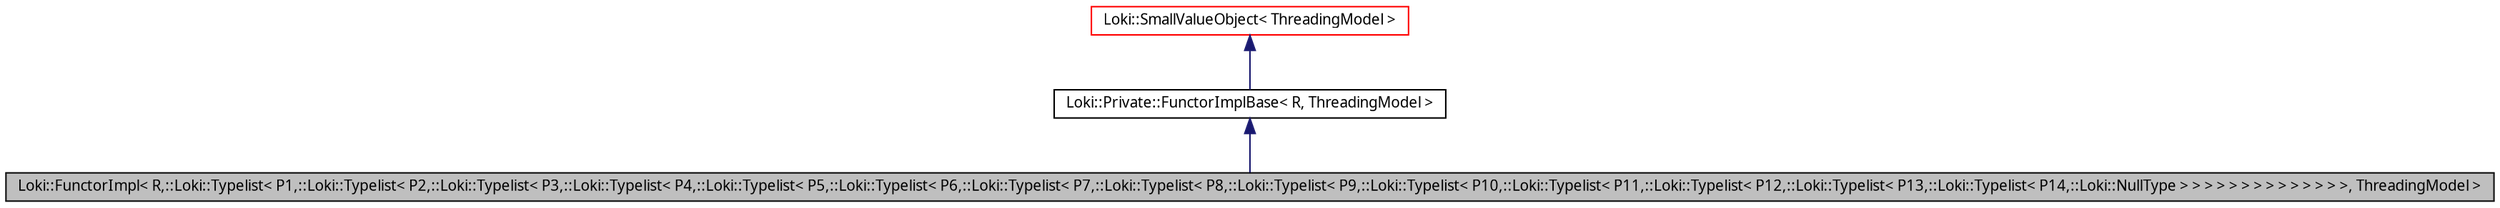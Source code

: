 digraph G
{
  bgcolor="transparent";
  edge [fontname="FreeSans.ttf",fontsize=10,labelfontname="FreeSans.ttf",labelfontsize=10];
  node [fontname="FreeSans.ttf",fontsize=10,shape=record];
  Node1 [label="Loki::FunctorImpl\< R,::Loki::Typelist\< P1,::Loki::Typelist\< P2,::Loki::Typelist\< P3,::Loki::Typelist\< P4,::Loki::Typelist\< P5,::Loki::Typelist\< P6,::Loki::Typelist\< P7,::Loki::Typelist\< P8,::Loki::Typelist\< P9,::Loki::Typelist\< P10,::Loki::Typelist\< P11,::Loki::Typelist\< P12,::Loki::Typelist\< P13,::Loki::Typelist\< P14,::Loki::NullType \> \> \> \> \> \> \> \> \> \> \> \> \> \>, ThreadingModel \>",height=0.2,width=0.4,color="black", fillcolor="grey75", style="filled" fontcolor="black"];
  Node2 -> Node1 [dir=back,color="midnightblue",fontsize=10,style="solid",fontname="FreeSans.ttf"];
  Node2 [label="Loki::Private::FunctorImplBase\< R, ThreadingModel \>",height=0.2,width=0.4,color="black",URL="$a00195.html"];
  Node3 -> Node2 [dir=back,color="midnightblue",fontsize=10,style="solid",fontname="FreeSans.ttf"];
  Node3 [label="Loki::SmallValueObject\< ThreadingModel \>",height=0.2,width=0.4,color="red",URL="$a00527.html"];
}
